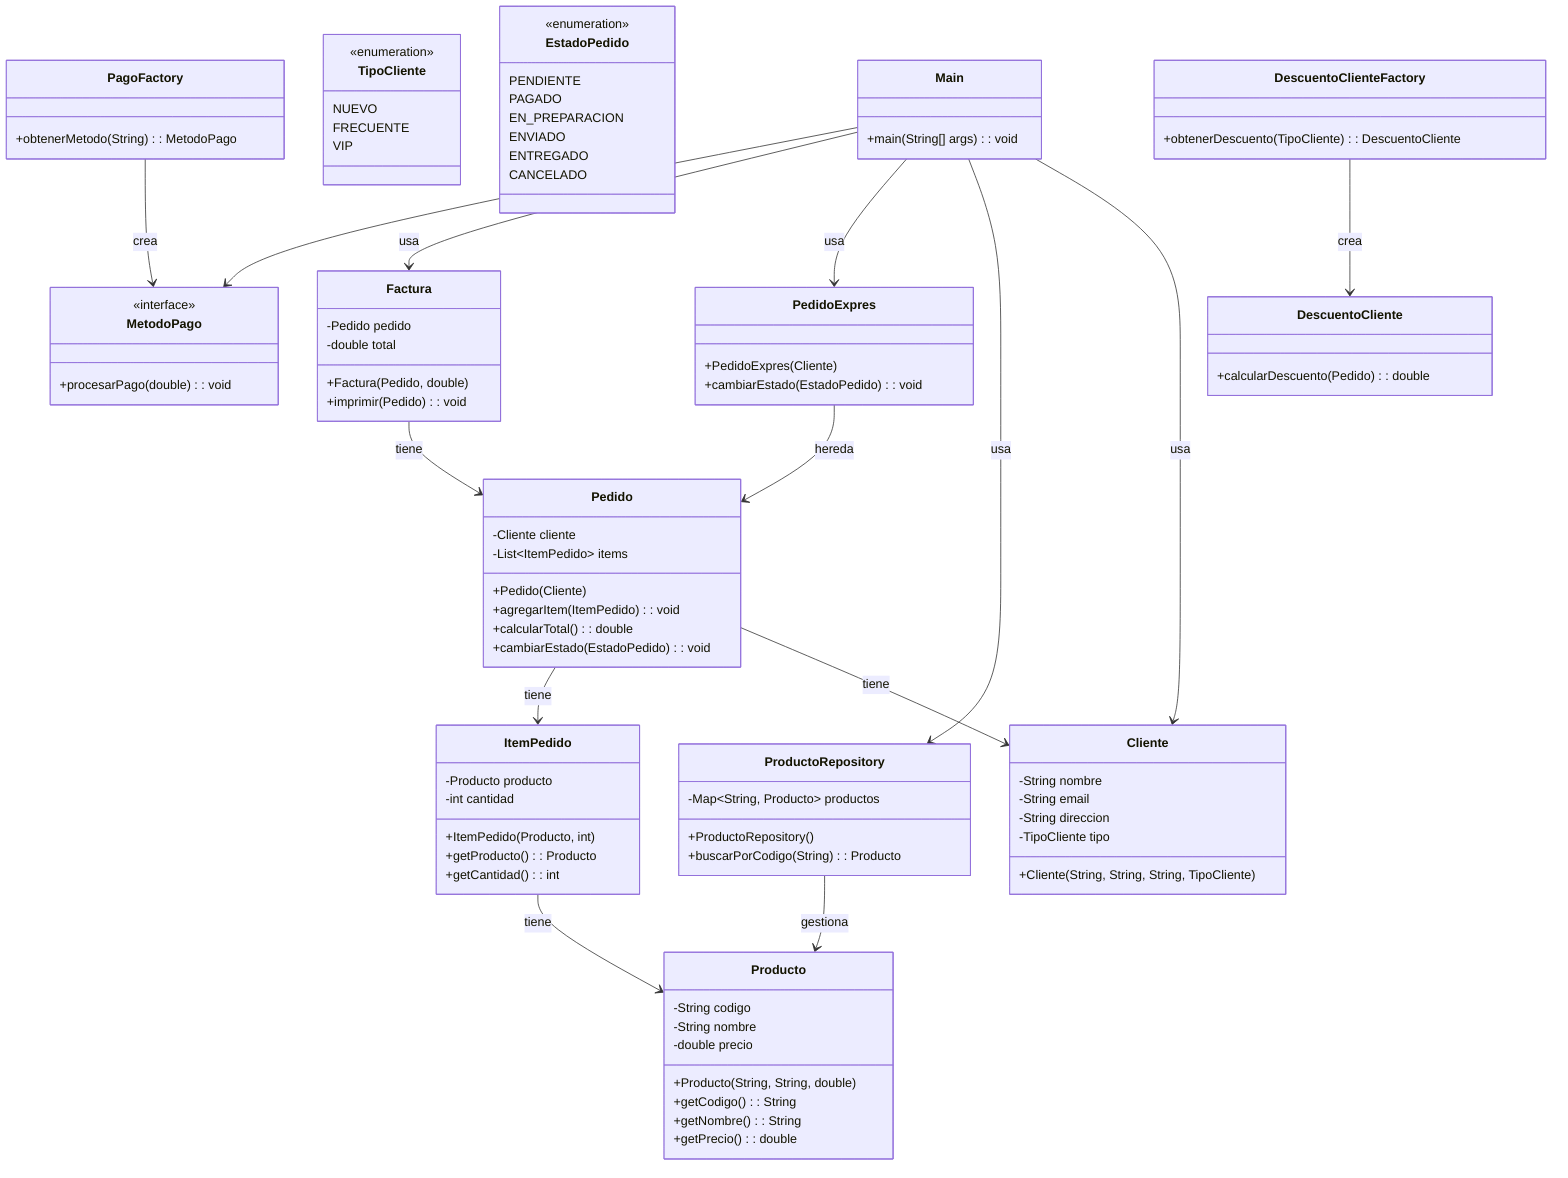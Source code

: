 classDiagram
    %% Clase principal
    class Main {
        +main(String[] args): void
    }

    %% Cliente y TipoCliente
    class Cliente {
        -String nombre
        -String email
        -String direccion
        -TipoCliente tipo
        +Cliente(String, String, String, TipoCliente)
    }

    class TipoCliente {
        <<enumeration>>
        NUEVO
        FRECUENTE
        VIP
    }

    %% Producto y ProductoRepository
    class Producto {
        -String codigo
        -String nombre
        -double precio
        +Producto(String, String, double)
        +getCodigo(): String
        +getNombre(): String
        +getPrecio(): double
    }

    class ProductoRepository {
        -Map~String, Producto~ productos
        +ProductoRepository()
        +buscarPorCodigo(String): Producto
    }

    %% Pedido y sus derivados
    class Pedido {
        -Cliente cliente
        -List~ItemPedido~ items
        +Pedido(Cliente)
        +agregarItem(ItemPedido): void
        +calcularTotal(): double
        +cambiarEstado(EstadoPedido): void
    }

    class PedidoExpres {
        +PedidoExpres(Cliente)
        +cambiarEstado(EstadoPedido): void
    }

    class ItemPedido {
        -Producto producto
        -int cantidad
        +ItemPedido(Producto, int)
        +getProducto(): Producto
        +getCantidad(): int
    }

    class EstadoPedido {
        <<enumeration>>
        PENDIENTE
        PAGADO
        EN_PREPARACION
        ENVIADO
        ENTREGADO
        CANCELADO
    }

    %% Pago y PagoFactory
    class MetodoPago {
        <<interface>>
        +procesarPago(double): void
    }

    class PagoFactory {
        +obtenerMetodo(String): MetodoPago
    }

    %% Factura
    class Factura {
        -Pedido pedido
        -double total
        +Factura(Pedido, double)
        +imprimir(Pedido): void
    }

    %% Descuento
    class DescuentoCliente {
        +calcularDescuento(Pedido): double
    }

    class DescuentoClienteFactory {
        +obtenerDescuento(TipoCliente): DescuentoCliente
    }

    %% Relaciones
    Main --> Cliente : usa
    Main --> ProductoRepository : usa
    Main --> PedidoExpres : usa
    Main --> Factura : usa
    Main --> MetodoPago : usa
    Pedido --> Cliente : tiene
    Pedido --> ItemPedido : tiene
    PedidoExpres --> Pedido : hereda
    ItemPedido --> Producto : tiene
    Factura --> Pedido : tiene
    PagoFactory --> MetodoPago : crea
    ProductoRepository --> Producto : gestiona
    DescuentoClienteFactory --> DescuentoCliente : crea